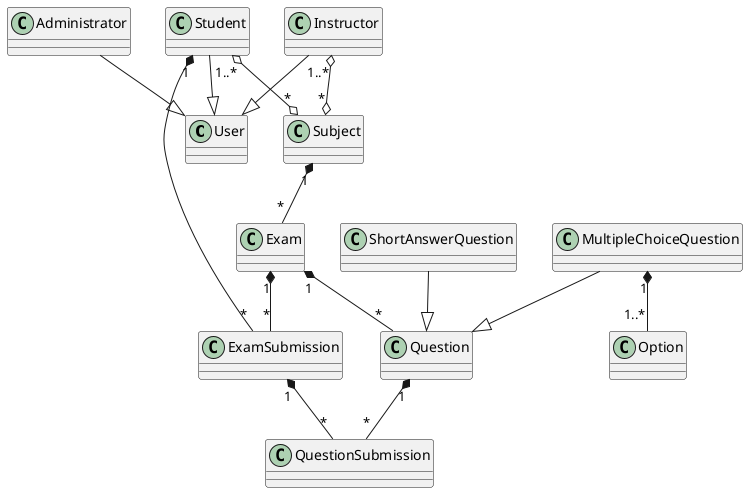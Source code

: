 @startuml Domain Model

class User {}

class Student {}

class Instructor {}

class Administrator {}

class Subject {}

class Exam {}

class Question {}

class ShortAnswerQuestion {}

class MultipleChoiceQuestion {}

class Option {}

class ExamSubmission {}

class QuestionSubmission {}

Student --|> User
Instructor --|> User
Administrator --|> User

Student "1..*" o--o "*" Subject
Instructor "1..*" o--o "*" Subject

ShortAnswerQuestion --|> Question
MultipleChoiceQuestion --|> Question

Student "1" *-- "*" ExamSubmission

Subject "1" *-- "*" Exam

Exam "1" *-- "*" Question
Exam "1" *-- "*" ExamSubmission

ExamSubmission "1" *-- "*" QuestionSubmission

Question "1" *-- "*" QuestionSubmission

MultipleChoiceQuestion "1" *-- "1..*" Option

@enduml

